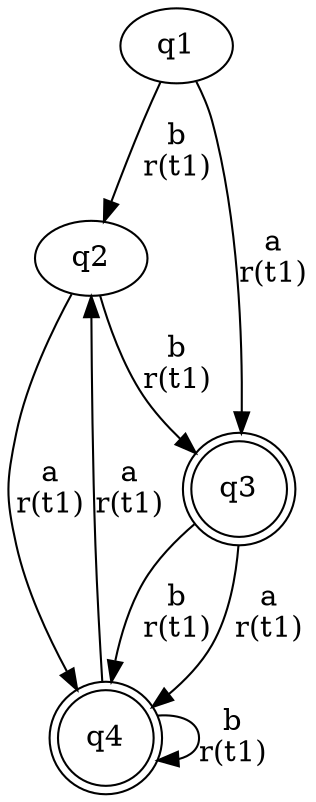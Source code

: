 digraph "tests_1/test24/solution300/solution" {
	q1[label=q1]
	q2[label=q2]
	q3[label=q3 shape=doublecircle]
	q4[label=q4 shape=doublecircle]
	q1 -> q2[label="b\nr(t1)\n"]
	q2 -> q3[label="b\nr(t1)\n"]
	q3 -> q4[label="b\nr(t1)\n"]
	q4 -> q2[label="a\nr(t1)\n"]
	q4 -> q4[label="b\nr(t1)\n"]
	q3 -> q4[label="a\nr(t1)\n"]
	q2 -> q4[label="a\nr(t1)\n"]
	q1 -> q3[label="a\nr(t1)\n"]
}
